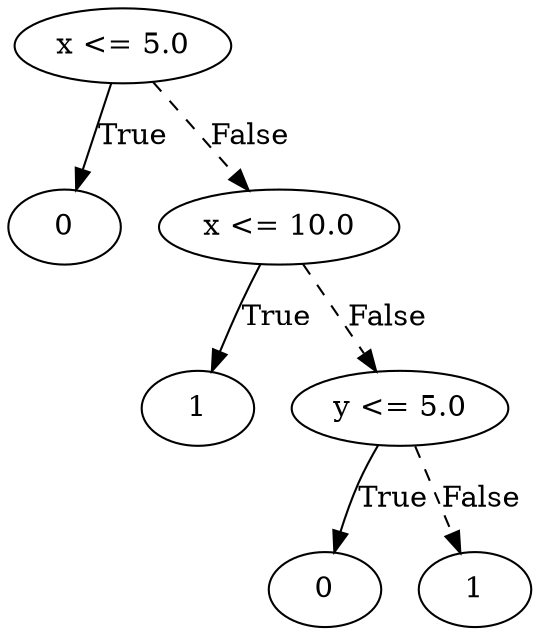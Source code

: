 digraph {
0 [label="x <= 5.0"];
1 [label="0"];
0 -> 1 [label="True"];
2 [label="x <= 10.0"];
3 [label="1"];
2 -> 3 [label="True"];
4 [label="y <= 5.0"];
5 [label="0"];
4 -> 5 [label="True"];
6 [label="1"];
4 -> 6 [style="dashed", label="False"];
2 -> 4 [style="dashed", label="False"];
0 -> 2 [style="dashed", label="False"];

}